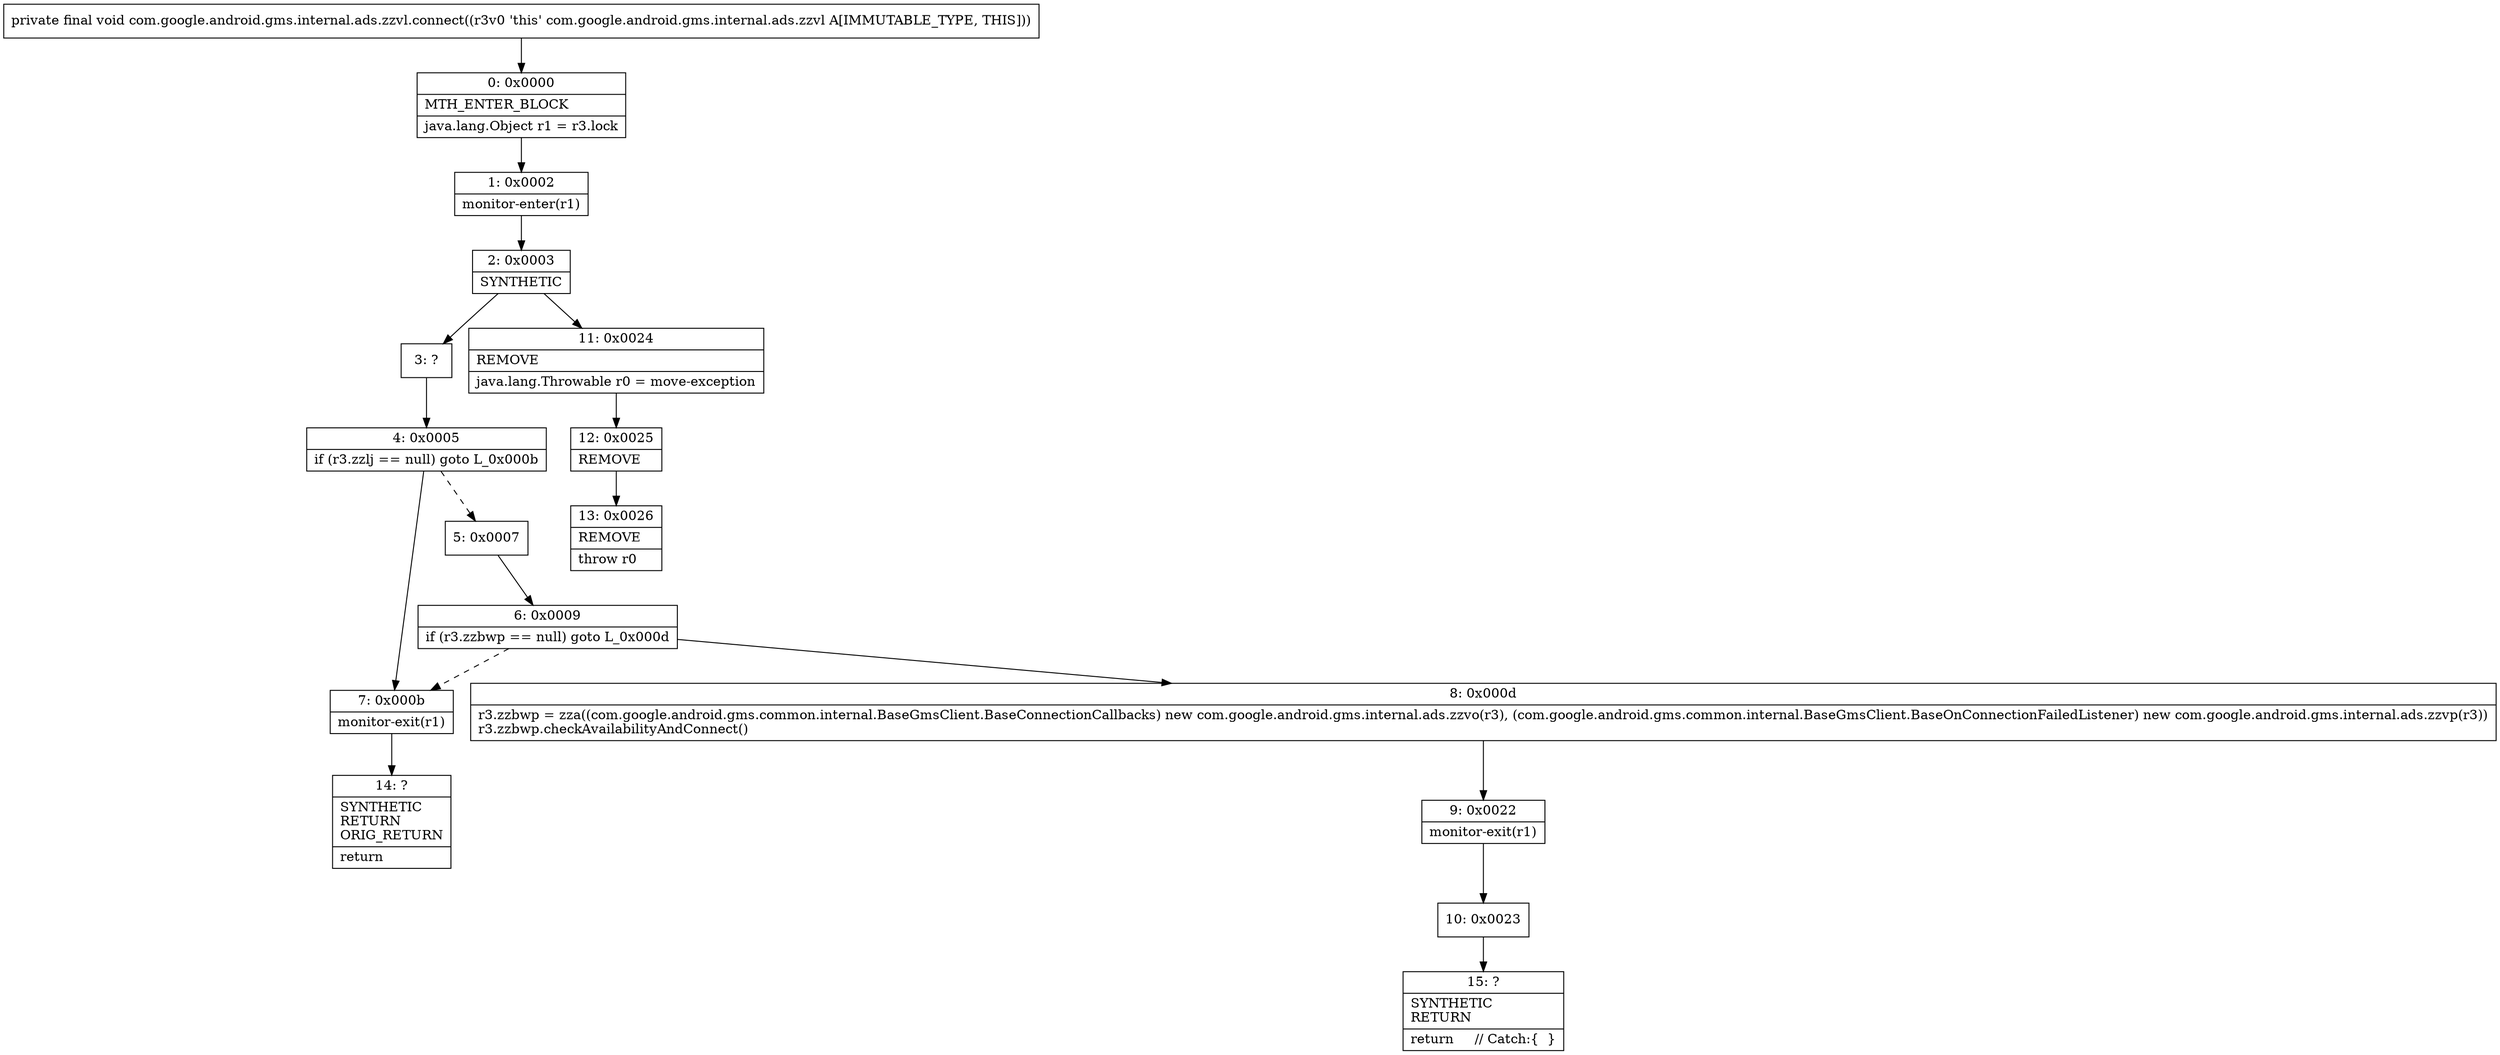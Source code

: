 digraph "CFG forcom.google.android.gms.internal.ads.zzvl.connect()V" {
Node_0 [shape=record,label="{0\:\ 0x0000|MTH_ENTER_BLOCK\l|java.lang.Object r1 = r3.lock\l}"];
Node_1 [shape=record,label="{1\:\ 0x0002|monitor\-enter(r1)\l}"];
Node_2 [shape=record,label="{2\:\ 0x0003|SYNTHETIC\l}"];
Node_3 [shape=record,label="{3\:\ ?}"];
Node_4 [shape=record,label="{4\:\ 0x0005|if (r3.zzlj == null) goto L_0x000b\l}"];
Node_5 [shape=record,label="{5\:\ 0x0007}"];
Node_6 [shape=record,label="{6\:\ 0x0009|if (r3.zzbwp == null) goto L_0x000d\l}"];
Node_7 [shape=record,label="{7\:\ 0x000b|monitor\-exit(r1)\l}"];
Node_8 [shape=record,label="{8\:\ 0x000d|r3.zzbwp = zza((com.google.android.gms.common.internal.BaseGmsClient.BaseConnectionCallbacks) new com.google.android.gms.internal.ads.zzvo(r3), (com.google.android.gms.common.internal.BaseGmsClient.BaseOnConnectionFailedListener) new com.google.android.gms.internal.ads.zzvp(r3))\lr3.zzbwp.checkAvailabilityAndConnect()\l}"];
Node_9 [shape=record,label="{9\:\ 0x0022|monitor\-exit(r1)\l}"];
Node_10 [shape=record,label="{10\:\ 0x0023}"];
Node_11 [shape=record,label="{11\:\ 0x0024|REMOVE\l|java.lang.Throwable r0 = move\-exception\l}"];
Node_12 [shape=record,label="{12\:\ 0x0025|REMOVE\l}"];
Node_13 [shape=record,label="{13\:\ 0x0026|REMOVE\l|throw r0\l}"];
Node_14 [shape=record,label="{14\:\ ?|SYNTHETIC\lRETURN\lORIG_RETURN\l|return\l}"];
Node_15 [shape=record,label="{15\:\ ?|SYNTHETIC\lRETURN\l|return     \/\/ Catch:\{  \}\l}"];
MethodNode[shape=record,label="{private final void com.google.android.gms.internal.ads.zzvl.connect((r3v0 'this' com.google.android.gms.internal.ads.zzvl A[IMMUTABLE_TYPE, THIS])) }"];
MethodNode -> Node_0;
Node_0 -> Node_1;
Node_1 -> Node_2;
Node_2 -> Node_3;
Node_2 -> Node_11;
Node_3 -> Node_4;
Node_4 -> Node_5[style=dashed];
Node_4 -> Node_7;
Node_5 -> Node_6;
Node_6 -> Node_7[style=dashed];
Node_6 -> Node_8;
Node_7 -> Node_14;
Node_8 -> Node_9;
Node_9 -> Node_10;
Node_10 -> Node_15;
Node_11 -> Node_12;
Node_12 -> Node_13;
}

